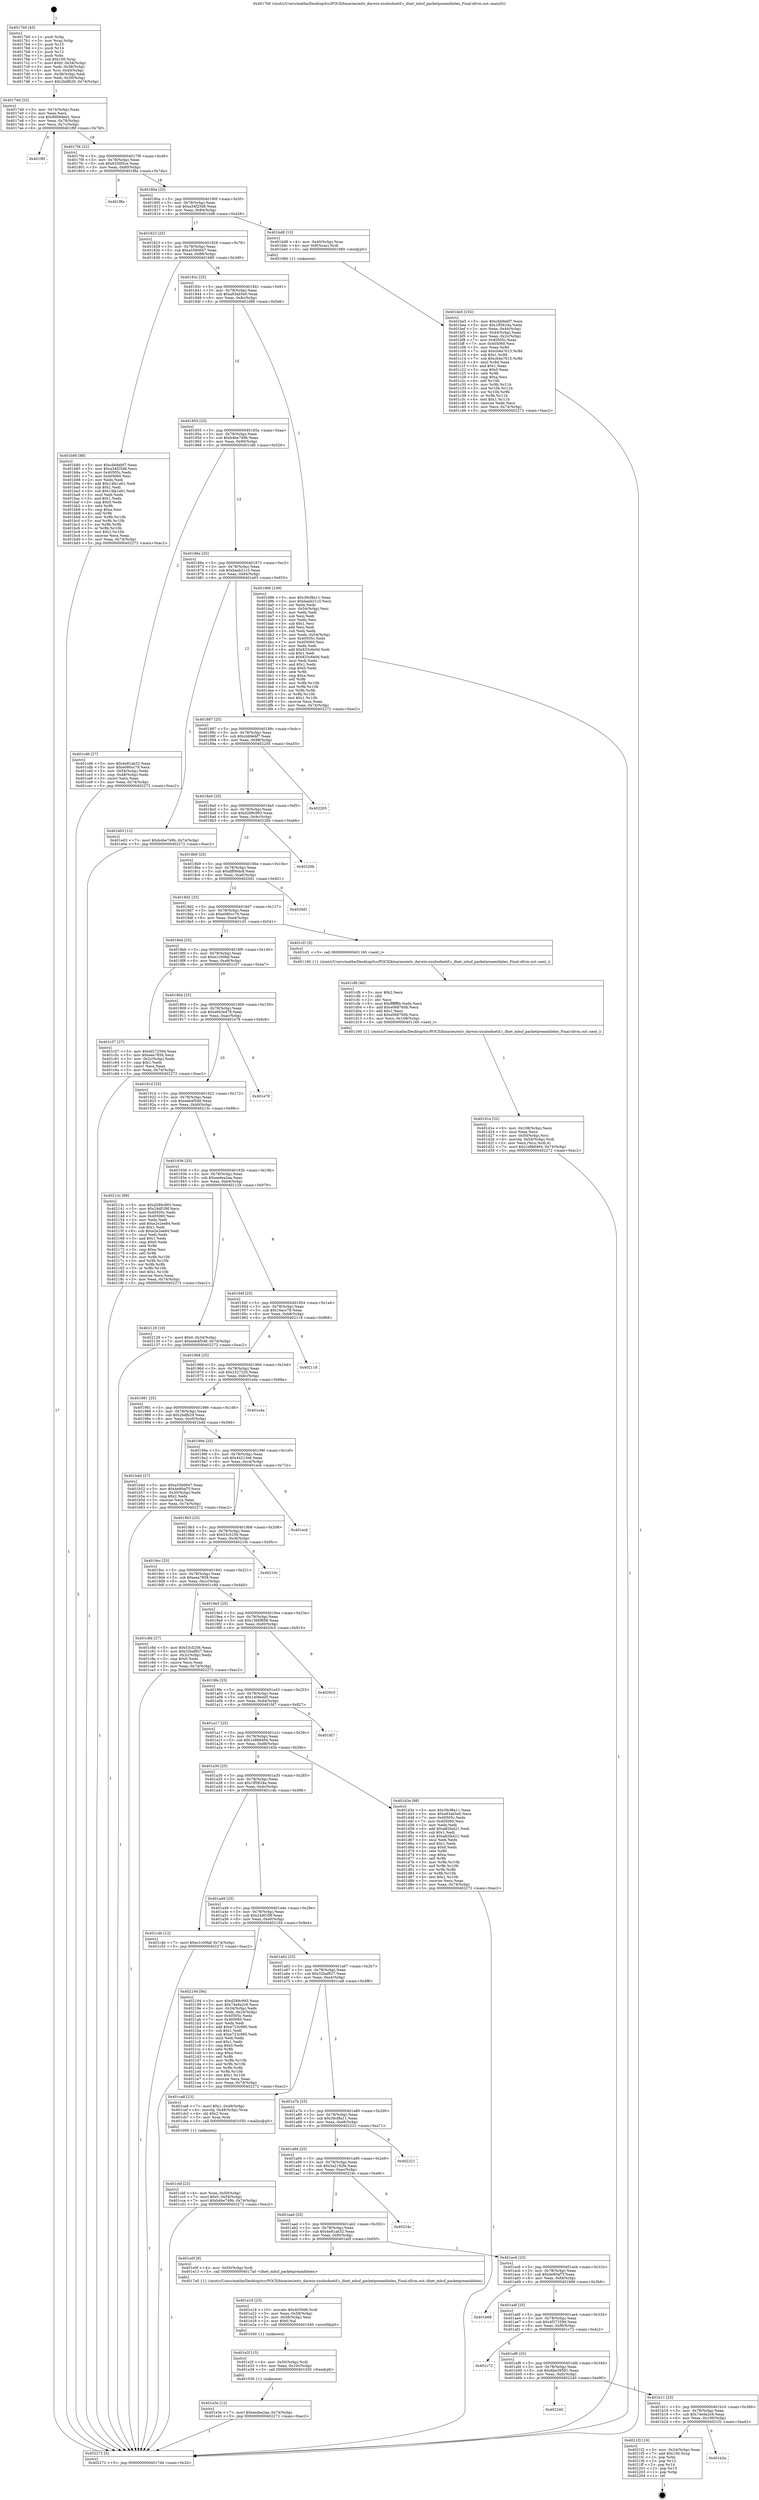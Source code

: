 digraph "0x4017b0" {
  label = "0x4017b0 (/mnt/c/Users/mathe/Desktop/tcc/POCII/binaries/extr_darwin-xnubsdnetif.c_ifnet_mbuf_packetpreamblelen_Final-ollvm.out::main(0))"
  labelloc = "t"
  node[shape=record]

  Entry [label="",width=0.3,height=0.3,shape=circle,fillcolor=black,style=filled]
  "0x4017dd" [label="{
     0x4017dd [23]\l
     | [instrs]\l
     &nbsp;&nbsp;0x4017dd \<+3\>: mov -0x74(%rbp),%eax\l
     &nbsp;&nbsp;0x4017e0 \<+2\>: mov %eax,%ecx\l
     &nbsp;&nbsp;0x4017e2 \<+6\>: sub $0x8906ded1,%ecx\l
     &nbsp;&nbsp;0x4017e8 \<+3\>: mov %eax,-0x78(%rbp)\l
     &nbsp;&nbsp;0x4017eb \<+3\>: mov %ecx,-0x7c(%rbp)\l
     &nbsp;&nbsp;0x4017ee \<+6\>: je 0000000000401f6f \<main+0x7bf\>\l
  }"]
  "0x401f6f" [label="{
     0x401f6f\l
  }", style=dashed]
  "0x4017f4" [label="{
     0x4017f4 [22]\l
     | [instrs]\l
     &nbsp;&nbsp;0x4017f4 \<+5\>: jmp 00000000004017f9 \<main+0x49\>\l
     &nbsp;&nbsp;0x4017f9 \<+3\>: mov -0x78(%rbp),%eax\l
     &nbsp;&nbsp;0x4017fc \<+5\>: sub $0x9330f5ce,%eax\l
     &nbsp;&nbsp;0x401801 \<+3\>: mov %eax,-0x80(%rbp)\l
     &nbsp;&nbsp;0x401804 \<+6\>: je 0000000000401f8a \<main+0x7da\>\l
  }"]
  Exit [label="",width=0.3,height=0.3,shape=circle,fillcolor=black,style=filled,peripheries=2]
  "0x401f8a" [label="{
     0x401f8a\l
  }", style=dashed]
  "0x40180a" [label="{
     0x40180a [25]\l
     | [instrs]\l
     &nbsp;&nbsp;0x40180a \<+5\>: jmp 000000000040180f \<main+0x5f\>\l
     &nbsp;&nbsp;0x40180f \<+3\>: mov -0x78(%rbp),%eax\l
     &nbsp;&nbsp;0x401812 \<+5\>: sub $0xa34f25d8,%eax\l
     &nbsp;&nbsp;0x401817 \<+6\>: mov %eax,-0x84(%rbp)\l
     &nbsp;&nbsp;0x40181d \<+6\>: je 0000000000401bd8 \<main+0x428\>\l
  }"]
  "0x401b2a" [label="{
     0x401b2a\l
  }", style=dashed]
  "0x401bd8" [label="{
     0x401bd8 [13]\l
     | [instrs]\l
     &nbsp;&nbsp;0x401bd8 \<+4\>: mov -0x40(%rbp),%rax\l
     &nbsp;&nbsp;0x401bdc \<+4\>: mov 0x8(%rax),%rdi\l
     &nbsp;&nbsp;0x401be0 \<+5\>: call 0000000000401060 \<atoi@plt\>\l
     | [calls]\l
     &nbsp;&nbsp;0x401060 \{1\} (unknown)\l
  }"]
  "0x401823" [label="{
     0x401823 [25]\l
     | [instrs]\l
     &nbsp;&nbsp;0x401823 \<+5\>: jmp 0000000000401828 \<main+0x78\>\l
     &nbsp;&nbsp;0x401828 \<+3\>: mov -0x78(%rbp),%eax\l
     &nbsp;&nbsp;0x40182b \<+5\>: sub $0xa5560647,%eax\l
     &nbsp;&nbsp;0x401830 \<+6\>: mov %eax,-0x88(%rbp)\l
     &nbsp;&nbsp;0x401836 \<+6\>: je 0000000000401b80 \<main+0x3d0\>\l
  }"]
  "0x4021f2" [label="{
     0x4021f2 [19]\l
     | [instrs]\l
     &nbsp;&nbsp;0x4021f2 \<+3\>: mov -0x24(%rbp),%eax\l
     &nbsp;&nbsp;0x4021f5 \<+7\>: add $0x100,%rsp\l
     &nbsp;&nbsp;0x4021fc \<+1\>: pop %rbx\l
     &nbsp;&nbsp;0x4021fd \<+2\>: pop %r12\l
     &nbsp;&nbsp;0x4021ff \<+2\>: pop %r14\l
     &nbsp;&nbsp;0x402201 \<+2\>: pop %r15\l
     &nbsp;&nbsp;0x402203 \<+1\>: pop %rbp\l
     &nbsp;&nbsp;0x402204 \<+1\>: ret\l
  }"]
  "0x401b80" [label="{
     0x401b80 [88]\l
     | [instrs]\l
     &nbsp;&nbsp;0x401b80 \<+5\>: mov $0xcbb9ebf7,%eax\l
     &nbsp;&nbsp;0x401b85 \<+5\>: mov $0xa34f25d8,%ecx\l
     &nbsp;&nbsp;0x401b8a \<+7\>: mov 0x40505c,%edx\l
     &nbsp;&nbsp;0x401b91 \<+7\>: mov 0x405060,%esi\l
     &nbsp;&nbsp;0x401b98 \<+2\>: mov %edx,%edi\l
     &nbsp;&nbsp;0x401b9a \<+6\>: add $0x14fa1a61,%edi\l
     &nbsp;&nbsp;0x401ba0 \<+3\>: sub $0x1,%edi\l
     &nbsp;&nbsp;0x401ba3 \<+6\>: sub $0x14fa1a61,%edi\l
     &nbsp;&nbsp;0x401ba9 \<+3\>: imul %edi,%edx\l
     &nbsp;&nbsp;0x401bac \<+3\>: and $0x1,%edx\l
     &nbsp;&nbsp;0x401baf \<+3\>: cmp $0x0,%edx\l
     &nbsp;&nbsp;0x401bb2 \<+4\>: sete %r8b\l
     &nbsp;&nbsp;0x401bb6 \<+3\>: cmp $0xa,%esi\l
     &nbsp;&nbsp;0x401bb9 \<+4\>: setl %r9b\l
     &nbsp;&nbsp;0x401bbd \<+3\>: mov %r8b,%r10b\l
     &nbsp;&nbsp;0x401bc0 \<+3\>: and %r9b,%r10b\l
     &nbsp;&nbsp;0x401bc3 \<+3\>: xor %r9b,%r8b\l
     &nbsp;&nbsp;0x401bc6 \<+3\>: or %r8b,%r10b\l
     &nbsp;&nbsp;0x401bc9 \<+4\>: test $0x1,%r10b\l
     &nbsp;&nbsp;0x401bcd \<+3\>: cmovne %ecx,%eax\l
     &nbsp;&nbsp;0x401bd0 \<+3\>: mov %eax,-0x74(%rbp)\l
     &nbsp;&nbsp;0x401bd3 \<+5\>: jmp 0000000000402272 \<main+0xac2\>\l
  }"]
  "0x40183c" [label="{
     0x40183c [25]\l
     | [instrs]\l
     &nbsp;&nbsp;0x40183c \<+5\>: jmp 0000000000401841 \<main+0x91\>\l
     &nbsp;&nbsp;0x401841 \<+3\>: mov -0x78(%rbp),%eax\l
     &nbsp;&nbsp;0x401844 \<+5\>: sub $0xa93ab5e0,%eax\l
     &nbsp;&nbsp;0x401849 \<+6\>: mov %eax,-0x8c(%rbp)\l
     &nbsp;&nbsp;0x40184f \<+6\>: je 0000000000401d96 \<main+0x5e6\>\l
  }"]
  "0x401b11" [label="{
     0x401b11 [25]\l
     | [instrs]\l
     &nbsp;&nbsp;0x401b11 \<+5\>: jmp 0000000000401b16 \<main+0x366\>\l
     &nbsp;&nbsp;0x401b16 \<+3\>: mov -0x78(%rbp),%eax\l
     &nbsp;&nbsp;0x401b19 \<+5\>: sub $0x74e9a2c9,%eax\l
     &nbsp;&nbsp;0x401b1e \<+6\>: mov %eax,-0x100(%rbp)\l
     &nbsp;&nbsp;0x401b24 \<+6\>: je 00000000004021f2 \<main+0xa42\>\l
  }"]
  "0x401d96" [label="{
     0x401d96 [109]\l
     | [instrs]\l
     &nbsp;&nbsp;0x401d96 \<+5\>: mov $0x39cf8a11,%eax\l
     &nbsp;&nbsp;0x401d9b \<+5\>: mov $0xbaeb21c3,%ecx\l
     &nbsp;&nbsp;0x401da0 \<+2\>: xor %edx,%edx\l
     &nbsp;&nbsp;0x401da2 \<+3\>: mov -0x54(%rbp),%esi\l
     &nbsp;&nbsp;0x401da5 \<+2\>: mov %edx,%edi\l
     &nbsp;&nbsp;0x401da7 \<+2\>: sub %esi,%edi\l
     &nbsp;&nbsp;0x401da9 \<+2\>: mov %edx,%esi\l
     &nbsp;&nbsp;0x401dab \<+3\>: sub $0x1,%esi\l
     &nbsp;&nbsp;0x401dae \<+2\>: add %esi,%edi\l
     &nbsp;&nbsp;0x401db0 \<+2\>: sub %edi,%edx\l
     &nbsp;&nbsp;0x401db2 \<+3\>: mov %edx,-0x54(%rbp)\l
     &nbsp;&nbsp;0x401db5 \<+7\>: mov 0x40505c,%edx\l
     &nbsp;&nbsp;0x401dbc \<+7\>: mov 0x405060,%esi\l
     &nbsp;&nbsp;0x401dc3 \<+2\>: mov %edx,%edi\l
     &nbsp;&nbsp;0x401dc5 \<+6\>: add $0x833c6e0d,%edi\l
     &nbsp;&nbsp;0x401dcb \<+3\>: sub $0x1,%edi\l
     &nbsp;&nbsp;0x401dce \<+6\>: sub $0x833c6e0d,%edi\l
     &nbsp;&nbsp;0x401dd4 \<+3\>: imul %edi,%edx\l
     &nbsp;&nbsp;0x401dd7 \<+3\>: and $0x1,%edx\l
     &nbsp;&nbsp;0x401dda \<+3\>: cmp $0x0,%edx\l
     &nbsp;&nbsp;0x401ddd \<+4\>: sete %r8b\l
     &nbsp;&nbsp;0x401de1 \<+3\>: cmp $0xa,%esi\l
     &nbsp;&nbsp;0x401de4 \<+4\>: setl %r9b\l
     &nbsp;&nbsp;0x401de8 \<+3\>: mov %r8b,%r10b\l
     &nbsp;&nbsp;0x401deb \<+3\>: and %r9b,%r10b\l
     &nbsp;&nbsp;0x401dee \<+3\>: xor %r9b,%r8b\l
     &nbsp;&nbsp;0x401df1 \<+3\>: or %r8b,%r10b\l
     &nbsp;&nbsp;0x401df4 \<+4\>: test $0x1,%r10b\l
     &nbsp;&nbsp;0x401df8 \<+3\>: cmovne %ecx,%eax\l
     &nbsp;&nbsp;0x401dfb \<+3\>: mov %eax,-0x74(%rbp)\l
     &nbsp;&nbsp;0x401dfe \<+5\>: jmp 0000000000402272 \<main+0xac2\>\l
  }"]
  "0x401855" [label="{
     0x401855 [25]\l
     | [instrs]\l
     &nbsp;&nbsp;0x401855 \<+5\>: jmp 000000000040185a \<main+0xaa\>\l
     &nbsp;&nbsp;0x40185a \<+3\>: mov -0x78(%rbp),%eax\l
     &nbsp;&nbsp;0x40185d \<+5\>: sub $0xb4be749b,%eax\l
     &nbsp;&nbsp;0x401862 \<+6\>: mov %eax,-0x90(%rbp)\l
     &nbsp;&nbsp;0x401868 \<+6\>: je 0000000000401cd6 \<main+0x526\>\l
  }"]
  "0x402240" [label="{
     0x402240\l
  }", style=dashed]
  "0x401cd6" [label="{
     0x401cd6 [27]\l
     | [instrs]\l
     &nbsp;&nbsp;0x401cd6 \<+5\>: mov $0x4e81ab32,%eax\l
     &nbsp;&nbsp;0x401cdb \<+5\>: mov $0xe080cc79,%ecx\l
     &nbsp;&nbsp;0x401ce0 \<+3\>: mov -0x54(%rbp),%edx\l
     &nbsp;&nbsp;0x401ce3 \<+3\>: cmp -0x48(%rbp),%edx\l
     &nbsp;&nbsp;0x401ce6 \<+3\>: cmovl %ecx,%eax\l
     &nbsp;&nbsp;0x401ce9 \<+3\>: mov %eax,-0x74(%rbp)\l
     &nbsp;&nbsp;0x401cec \<+5\>: jmp 0000000000402272 \<main+0xac2\>\l
  }"]
  "0x40186e" [label="{
     0x40186e [25]\l
     | [instrs]\l
     &nbsp;&nbsp;0x40186e \<+5\>: jmp 0000000000401873 \<main+0xc3\>\l
     &nbsp;&nbsp;0x401873 \<+3\>: mov -0x78(%rbp),%eax\l
     &nbsp;&nbsp;0x401876 \<+5\>: sub $0xbaeb21c3,%eax\l
     &nbsp;&nbsp;0x40187b \<+6\>: mov %eax,-0x94(%rbp)\l
     &nbsp;&nbsp;0x401881 \<+6\>: je 0000000000401e03 \<main+0x653\>\l
  }"]
  "0x401af8" [label="{
     0x401af8 [25]\l
     | [instrs]\l
     &nbsp;&nbsp;0x401af8 \<+5\>: jmp 0000000000401afd \<main+0x34d\>\l
     &nbsp;&nbsp;0x401afd \<+3\>: mov -0x78(%rbp),%eax\l
     &nbsp;&nbsp;0x401b00 \<+5\>: sub $0x6be39581,%eax\l
     &nbsp;&nbsp;0x401b05 \<+6\>: mov %eax,-0xfc(%rbp)\l
     &nbsp;&nbsp;0x401b0b \<+6\>: je 0000000000402240 \<main+0xa90\>\l
  }"]
  "0x401e03" [label="{
     0x401e03 [12]\l
     | [instrs]\l
     &nbsp;&nbsp;0x401e03 \<+7\>: movl $0xb4be749b,-0x74(%rbp)\l
     &nbsp;&nbsp;0x401e0a \<+5\>: jmp 0000000000402272 \<main+0xac2\>\l
  }"]
  "0x401887" [label="{
     0x401887 [25]\l
     | [instrs]\l
     &nbsp;&nbsp;0x401887 \<+5\>: jmp 000000000040188c \<main+0xdc\>\l
     &nbsp;&nbsp;0x40188c \<+3\>: mov -0x78(%rbp),%eax\l
     &nbsp;&nbsp;0x40188f \<+5\>: sub $0xcbb9ebf7,%eax\l
     &nbsp;&nbsp;0x401894 \<+6\>: mov %eax,-0x98(%rbp)\l
     &nbsp;&nbsp;0x40189a \<+6\>: je 0000000000402205 \<main+0xa55\>\l
  }"]
  "0x401c72" [label="{
     0x401c72\l
  }", style=dashed]
  "0x402205" [label="{
     0x402205\l
  }", style=dashed]
  "0x4018a0" [label="{
     0x4018a0 [25]\l
     | [instrs]\l
     &nbsp;&nbsp;0x4018a0 \<+5\>: jmp 00000000004018a5 \<main+0xf5\>\l
     &nbsp;&nbsp;0x4018a5 \<+3\>: mov -0x78(%rbp),%eax\l
     &nbsp;&nbsp;0x4018a8 \<+5\>: sub $0xd289c993,%eax\l
     &nbsp;&nbsp;0x4018ad \<+6\>: mov %eax,-0x9c(%rbp)\l
     &nbsp;&nbsp;0x4018b3 \<+6\>: je 000000000040226b \<main+0xabb\>\l
  }"]
  "0x401adf" [label="{
     0x401adf [25]\l
     | [instrs]\l
     &nbsp;&nbsp;0x401adf \<+5\>: jmp 0000000000401ae4 \<main+0x334\>\l
     &nbsp;&nbsp;0x401ae4 \<+3\>: mov -0x78(%rbp),%eax\l
     &nbsp;&nbsp;0x401ae7 \<+5\>: sub $0x4f27259d,%eax\l
     &nbsp;&nbsp;0x401aec \<+6\>: mov %eax,-0xf8(%rbp)\l
     &nbsp;&nbsp;0x401af2 \<+6\>: je 0000000000401c72 \<main+0x4c2\>\l
  }"]
  "0x40226b" [label="{
     0x40226b\l
  }", style=dashed]
  "0x4018b9" [label="{
     0x4018b9 [25]\l
     | [instrs]\l
     &nbsp;&nbsp;0x4018b9 \<+5\>: jmp 00000000004018be \<main+0x10e\>\l
     &nbsp;&nbsp;0x4018be \<+3\>: mov -0x78(%rbp),%eax\l
     &nbsp;&nbsp;0x4018c1 \<+5\>: sub $0xdff06dc8,%eax\l
     &nbsp;&nbsp;0x4018c6 \<+6\>: mov %eax,-0xa0(%rbp)\l
     &nbsp;&nbsp;0x4018cc \<+6\>: je 00000000004020d1 \<main+0x921\>\l
  }"]
  "0x401b68" [label="{
     0x401b68\l
  }", style=dashed]
  "0x4020d1" [label="{
     0x4020d1\l
  }", style=dashed]
  "0x4018d2" [label="{
     0x4018d2 [25]\l
     | [instrs]\l
     &nbsp;&nbsp;0x4018d2 \<+5\>: jmp 00000000004018d7 \<main+0x127\>\l
     &nbsp;&nbsp;0x4018d7 \<+3\>: mov -0x78(%rbp),%eax\l
     &nbsp;&nbsp;0x4018da \<+5\>: sub $0xe080cc79,%eax\l
     &nbsp;&nbsp;0x4018df \<+6\>: mov %eax,-0xa4(%rbp)\l
     &nbsp;&nbsp;0x4018e5 \<+6\>: je 0000000000401cf1 \<main+0x541\>\l
  }"]
  "0x401e3e" [label="{
     0x401e3e [12]\l
     | [instrs]\l
     &nbsp;&nbsp;0x401e3e \<+7\>: movl $0xeedea2aa,-0x74(%rbp)\l
     &nbsp;&nbsp;0x401e45 \<+5\>: jmp 0000000000402272 \<main+0xac2\>\l
  }"]
  "0x401cf1" [label="{
     0x401cf1 [5]\l
     | [instrs]\l
     &nbsp;&nbsp;0x401cf1 \<+5\>: call 0000000000401160 \<next_i\>\l
     | [calls]\l
     &nbsp;&nbsp;0x401160 \{1\} (/mnt/c/Users/mathe/Desktop/tcc/POCII/binaries/extr_darwin-xnubsdnetif.c_ifnet_mbuf_packetpreamblelen_Final-ollvm.out::next_i)\l
  }"]
  "0x4018eb" [label="{
     0x4018eb [25]\l
     | [instrs]\l
     &nbsp;&nbsp;0x4018eb \<+5\>: jmp 00000000004018f0 \<main+0x140\>\l
     &nbsp;&nbsp;0x4018f0 \<+3\>: mov -0x78(%rbp),%eax\l
     &nbsp;&nbsp;0x4018f3 \<+5\>: sub $0xe1c00faf,%eax\l
     &nbsp;&nbsp;0x4018f8 \<+6\>: mov %eax,-0xa8(%rbp)\l
     &nbsp;&nbsp;0x4018fe \<+6\>: je 0000000000401c57 \<main+0x4a7\>\l
  }"]
  "0x401e2f" [label="{
     0x401e2f [15]\l
     | [instrs]\l
     &nbsp;&nbsp;0x401e2f \<+4\>: mov -0x50(%rbp),%rdi\l
     &nbsp;&nbsp;0x401e33 \<+6\>: mov %eax,-0x10c(%rbp)\l
     &nbsp;&nbsp;0x401e39 \<+5\>: call 0000000000401030 \<free@plt\>\l
     | [calls]\l
     &nbsp;&nbsp;0x401030 \{1\} (unknown)\l
  }"]
  "0x401c57" [label="{
     0x401c57 [27]\l
     | [instrs]\l
     &nbsp;&nbsp;0x401c57 \<+5\>: mov $0x4f27259d,%eax\l
     &nbsp;&nbsp;0x401c5c \<+5\>: mov $0xeea7858,%ecx\l
     &nbsp;&nbsp;0x401c61 \<+3\>: mov -0x2c(%rbp),%edx\l
     &nbsp;&nbsp;0x401c64 \<+3\>: cmp $0x1,%edx\l
     &nbsp;&nbsp;0x401c67 \<+3\>: cmovl %ecx,%eax\l
     &nbsp;&nbsp;0x401c6a \<+3\>: mov %eax,-0x74(%rbp)\l
     &nbsp;&nbsp;0x401c6d \<+5\>: jmp 0000000000402272 \<main+0xac2\>\l
  }"]
  "0x401904" [label="{
     0x401904 [25]\l
     | [instrs]\l
     &nbsp;&nbsp;0x401904 \<+5\>: jmp 0000000000401909 \<main+0x159\>\l
     &nbsp;&nbsp;0x401909 \<+3\>: mov -0x78(%rbp),%eax\l
     &nbsp;&nbsp;0x40190c \<+5\>: sub $0xe943ed78,%eax\l
     &nbsp;&nbsp;0x401911 \<+6\>: mov %eax,-0xac(%rbp)\l
     &nbsp;&nbsp;0x401917 \<+6\>: je 0000000000401e78 \<main+0x6c8\>\l
  }"]
  "0x401e18" [label="{
     0x401e18 [23]\l
     | [instrs]\l
     &nbsp;&nbsp;0x401e18 \<+10\>: movabs $0x4030d6,%rdi\l
     &nbsp;&nbsp;0x401e22 \<+3\>: mov %eax,-0x58(%rbp)\l
     &nbsp;&nbsp;0x401e25 \<+3\>: mov -0x58(%rbp),%esi\l
     &nbsp;&nbsp;0x401e28 \<+2\>: mov $0x0,%al\l
     &nbsp;&nbsp;0x401e2a \<+5\>: call 0000000000401040 \<printf@plt\>\l
     | [calls]\l
     &nbsp;&nbsp;0x401040 \{1\} (unknown)\l
  }"]
  "0x401e78" [label="{
     0x401e78\l
  }", style=dashed]
  "0x40191d" [label="{
     0x40191d [25]\l
     | [instrs]\l
     &nbsp;&nbsp;0x40191d \<+5\>: jmp 0000000000401922 \<main+0x172\>\l
     &nbsp;&nbsp;0x401922 \<+3\>: mov -0x78(%rbp),%eax\l
     &nbsp;&nbsp;0x401925 \<+5\>: sub $0xeeb4f548,%eax\l
     &nbsp;&nbsp;0x40192a \<+6\>: mov %eax,-0xb0(%rbp)\l
     &nbsp;&nbsp;0x401930 \<+6\>: je 000000000040213c \<main+0x98c\>\l
  }"]
  "0x401ac6" [label="{
     0x401ac6 [25]\l
     | [instrs]\l
     &nbsp;&nbsp;0x401ac6 \<+5\>: jmp 0000000000401acb \<main+0x31b\>\l
     &nbsp;&nbsp;0x401acb \<+3\>: mov -0x78(%rbp),%eax\l
     &nbsp;&nbsp;0x401ace \<+5\>: sub $0x4e90af7f,%eax\l
     &nbsp;&nbsp;0x401ad3 \<+6\>: mov %eax,-0xf4(%rbp)\l
     &nbsp;&nbsp;0x401ad9 \<+6\>: je 0000000000401b68 \<main+0x3b8\>\l
  }"]
  "0x40213c" [label="{
     0x40213c [88]\l
     | [instrs]\l
     &nbsp;&nbsp;0x40213c \<+5\>: mov $0xd289c993,%eax\l
     &nbsp;&nbsp;0x402141 \<+5\>: mov $0x24df1f9f,%ecx\l
     &nbsp;&nbsp;0x402146 \<+7\>: mov 0x40505c,%edx\l
     &nbsp;&nbsp;0x40214d \<+7\>: mov 0x405060,%esi\l
     &nbsp;&nbsp;0x402154 \<+2\>: mov %edx,%edi\l
     &nbsp;&nbsp;0x402156 \<+6\>: add $0xe2e2ee84,%edi\l
     &nbsp;&nbsp;0x40215c \<+3\>: sub $0x1,%edi\l
     &nbsp;&nbsp;0x40215f \<+6\>: sub $0xe2e2ee84,%edi\l
     &nbsp;&nbsp;0x402165 \<+3\>: imul %edi,%edx\l
     &nbsp;&nbsp;0x402168 \<+3\>: and $0x1,%edx\l
     &nbsp;&nbsp;0x40216b \<+3\>: cmp $0x0,%edx\l
     &nbsp;&nbsp;0x40216e \<+4\>: sete %r8b\l
     &nbsp;&nbsp;0x402172 \<+3\>: cmp $0xa,%esi\l
     &nbsp;&nbsp;0x402175 \<+4\>: setl %r9b\l
     &nbsp;&nbsp;0x402179 \<+3\>: mov %r8b,%r10b\l
     &nbsp;&nbsp;0x40217c \<+3\>: and %r9b,%r10b\l
     &nbsp;&nbsp;0x40217f \<+3\>: xor %r9b,%r8b\l
     &nbsp;&nbsp;0x402182 \<+3\>: or %r8b,%r10b\l
     &nbsp;&nbsp;0x402185 \<+4\>: test $0x1,%r10b\l
     &nbsp;&nbsp;0x402189 \<+3\>: cmovne %ecx,%eax\l
     &nbsp;&nbsp;0x40218c \<+3\>: mov %eax,-0x74(%rbp)\l
     &nbsp;&nbsp;0x40218f \<+5\>: jmp 0000000000402272 \<main+0xac2\>\l
  }"]
  "0x401936" [label="{
     0x401936 [25]\l
     | [instrs]\l
     &nbsp;&nbsp;0x401936 \<+5\>: jmp 000000000040193b \<main+0x18b\>\l
     &nbsp;&nbsp;0x40193b \<+3\>: mov -0x78(%rbp),%eax\l
     &nbsp;&nbsp;0x40193e \<+5\>: sub $0xeedea2aa,%eax\l
     &nbsp;&nbsp;0x401943 \<+6\>: mov %eax,-0xb4(%rbp)\l
     &nbsp;&nbsp;0x401949 \<+6\>: je 0000000000402129 \<main+0x979\>\l
  }"]
  "0x401e0f" [label="{
     0x401e0f [9]\l
     | [instrs]\l
     &nbsp;&nbsp;0x401e0f \<+4\>: mov -0x50(%rbp),%rdi\l
     &nbsp;&nbsp;0x401e13 \<+5\>: call 00000000004017a0 \<ifnet_mbuf_packetpreamblelen\>\l
     | [calls]\l
     &nbsp;&nbsp;0x4017a0 \{1\} (/mnt/c/Users/mathe/Desktop/tcc/POCII/binaries/extr_darwin-xnubsdnetif.c_ifnet_mbuf_packetpreamblelen_Final-ollvm.out::ifnet_mbuf_packetpreamblelen)\l
  }"]
  "0x402129" [label="{
     0x402129 [19]\l
     | [instrs]\l
     &nbsp;&nbsp;0x402129 \<+7\>: movl $0x0,-0x34(%rbp)\l
     &nbsp;&nbsp;0x402130 \<+7\>: movl $0xeeb4f548,-0x74(%rbp)\l
     &nbsp;&nbsp;0x402137 \<+5\>: jmp 0000000000402272 \<main+0xac2\>\l
  }"]
  "0x40194f" [label="{
     0x40194f [25]\l
     | [instrs]\l
     &nbsp;&nbsp;0x40194f \<+5\>: jmp 0000000000401954 \<main+0x1a4\>\l
     &nbsp;&nbsp;0x401954 \<+3\>: mov -0x78(%rbp),%eax\l
     &nbsp;&nbsp;0x401957 \<+5\>: sub $0x16acc79,%eax\l
     &nbsp;&nbsp;0x40195c \<+6\>: mov %eax,-0xb8(%rbp)\l
     &nbsp;&nbsp;0x401962 \<+6\>: je 0000000000402118 \<main+0x968\>\l
  }"]
  "0x401aad" [label="{
     0x401aad [25]\l
     | [instrs]\l
     &nbsp;&nbsp;0x401aad \<+5\>: jmp 0000000000401ab2 \<main+0x302\>\l
     &nbsp;&nbsp;0x401ab2 \<+3\>: mov -0x78(%rbp),%eax\l
     &nbsp;&nbsp;0x401ab5 \<+5\>: sub $0x4e81ab32,%eax\l
     &nbsp;&nbsp;0x401aba \<+6\>: mov %eax,-0xf0(%rbp)\l
     &nbsp;&nbsp;0x401ac0 \<+6\>: je 0000000000401e0f \<main+0x65f\>\l
  }"]
  "0x402118" [label="{
     0x402118\l
  }", style=dashed]
  "0x401968" [label="{
     0x401968 [25]\l
     | [instrs]\l
     &nbsp;&nbsp;0x401968 \<+5\>: jmp 000000000040196d \<main+0x1bd\>\l
     &nbsp;&nbsp;0x40196d \<+3\>: mov -0x78(%rbp),%eax\l
     &nbsp;&nbsp;0x401970 \<+5\>: sub $0x2327220,%eax\l
     &nbsp;&nbsp;0x401975 \<+6\>: mov %eax,-0xbc(%rbp)\l
     &nbsp;&nbsp;0x40197b \<+6\>: je 0000000000401e4a \<main+0x69a\>\l
  }"]
  "0x40224c" [label="{
     0x40224c\l
  }", style=dashed]
  "0x401e4a" [label="{
     0x401e4a\l
  }", style=dashed]
  "0x401981" [label="{
     0x401981 [25]\l
     | [instrs]\l
     &nbsp;&nbsp;0x401981 \<+5\>: jmp 0000000000401986 \<main+0x1d6\>\l
     &nbsp;&nbsp;0x401986 \<+3\>: mov -0x78(%rbp),%eax\l
     &nbsp;&nbsp;0x401989 \<+5\>: sub $0x2bdfb29,%eax\l
     &nbsp;&nbsp;0x40198e \<+6\>: mov %eax,-0xc0(%rbp)\l
     &nbsp;&nbsp;0x401994 \<+6\>: je 0000000000401b4d \<main+0x39d\>\l
  }"]
  "0x401a94" [label="{
     0x401a94 [25]\l
     | [instrs]\l
     &nbsp;&nbsp;0x401a94 \<+5\>: jmp 0000000000401a99 \<main+0x2e9\>\l
     &nbsp;&nbsp;0x401a99 \<+3\>: mov -0x78(%rbp),%eax\l
     &nbsp;&nbsp;0x401a9c \<+5\>: sub $0x3a2192fe,%eax\l
     &nbsp;&nbsp;0x401aa1 \<+6\>: mov %eax,-0xec(%rbp)\l
     &nbsp;&nbsp;0x401aa7 \<+6\>: je 000000000040224c \<main+0xa9c\>\l
  }"]
  "0x401b4d" [label="{
     0x401b4d [27]\l
     | [instrs]\l
     &nbsp;&nbsp;0x401b4d \<+5\>: mov $0xa5560647,%eax\l
     &nbsp;&nbsp;0x401b52 \<+5\>: mov $0x4e90af7f,%ecx\l
     &nbsp;&nbsp;0x401b57 \<+3\>: mov -0x30(%rbp),%edx\l
     &nbsp;&nbsp;0x401b5a \<+3\>: cmp $0x2,%edx\l
     &nbsp;&nbsp;0x401b5d \<+3\>: cmovne %ecx,%eax\l
     &nbsp;&nbsp;0x401b60 \<+3\>: mov %eax,-0x74(%rbp)\l
     &nbsp;&nbsp;0x401b63 \<+5\>: jmp 0000000000402272 \<main+0xac2\>\l
  }"]
  "0x40199a" [label="{
     0x40199a [25]\l
     | [instrs]\l
     &nbsp;&nbsp;0x40199a \<+5\>: jmp 000000000040199f \<main+0x1ef\>\l
     &nbsp;&nbsp;0x40199f \<+3\>: mov -0x78(%rbp),%eax\l
     &nbsp;&nbsp;0x4019a2 \<+5\>: sub $0x44213e6,%eax\l
     &nbsp;&nbsp;0x4019a7 \<+6\>: mov %eax,-0xc4(%rbp)\l
     &nbsp;&nbsp;0x4019ad \<+6\>: je 0000000000401ecb \<main+0x71b\>\l
  }"]
  "0x402272" [label="{
     0x402272 [5]\l
     | [instrs]\l
     &nbsp;&nbsp;0x402272 \<+5\>: jmp 00000000004017dd \<main+0x2d\>\l
  }"]
  "0x4017b0" [label="{
     0x4017b0 [45]\l
     | [instrs]\l
     &nbsp;&nbsp;0x4017b0 \<+1\>: push %rbp\l
     &nbsp;&nbsp;0x4017b1 \<+3\>: mov %rsp,%rbp\l
     &nbsp;&nbsp;0x4017b4 \<+2\>: push %r15\l
     &nbsp;&nbsp;0x4017b6 \<+2\>: push %r14\l
     &nbsp;&nbsp;0x4017b8 \<+2\>: push %r12\l
     &nbsp;&nbsp;0x4017ba \<+1\>: push %rbx\l
     &nbsp;&nbsp;0x4017bb \<+7\>: sub $0x100,%rsp\l
     &nbsp;&nbsp;0x4017c2 \<+7\>: movl $0x0,-0x34(%rbp)\l
     &nbsp;&nbsp;0x4017c9 \<+3\>: mov %edi,-0x38(%rbp)\l
     &nbsp;&nbsp;0x4017cc \<+4\>: mov %rsi,-0x40(%rbp)\l
     &nbsp;&nbsp;0x4017d0 \<+3\>: mov -0x38(%rbp),%edi\l
     &nbsp;&nbsp;0x4017d3 \<+3\>: mov %edi,-0x30(%rbp)\l
     &nbsp;&nbsp;0x4017d6 \<+7\>: movl $0x2bdfb29,-0x74(%rbp)\l
  }"]
  "0x401be5" [label="{
     0x401be5 [102]\l
     | [instrs]\l
     &nbsp;&nbsp;0x401be5 \<+5\>: mov $0xcbb9ebf7,%ecx\l
     &nbsp;&nbsp;0x401bea \<+5\>: mov $0x1ff3624a,%edx\l
     &nbsp;&nbsp;0x401bef \<+3\>: mov %eax,-0x44(%rbp)\l
     &nbsp;&nbsp;0x401bf2 \<+3\>: mov -0x44(%rbp),%eax\l
     &nbsp;&nbsp;0x401bf5 \<+3\>: mov %eax,-0x2c(%rbp)\l
     &nbsp;&nbsp;0x401bf8 \<+7\>: mov 0x40505c,%eax\l
     &nbsp;&nbsp;0x401bff \<+7\>: mov 0x405060,%esi\l
     &nbsp;&nbsp;0x401c06 \<+3\>: mov %eax,%r8d\l
     &nbsp;&nbsp;0x401c09 \<+7\>: add $0xcb4a7615,%r8d\l
     &nbsp;&nbsp;0x401c10 \<+4\>: sub $0x1,%r8d\l
     &nbsp;&nbsp;0x401c14 \<+7\>: sub $0xcb4a7615,%r8d\l
     &nbsp;&nbsp;0x401c1b \<+4\>: imul %r8d,%eax\l
     &nbsp;&nbsp;0x401c1f \<+3\>: and $0x1,%eax\l
     &nbsp;&nbsp;0x401c22 \<+3\>: cmp $0x0,%eax\l
     &nbsp;&nbsp;0x401c25 \<+4\>: sete %r9b\l
     &nbsp;&nbsp;0x401c29 \<+3\>: cmp $0xa,%esi\l
     &nbsp;&nbsp;0x401c2c \<+4\>: setl %r10b\l
     &nbsp;&nbsp;0x401c30 \<+3\>: mov %r9b,%r11b\l
     &nbsp;&nbsp;0x401c33 \<+3\>: and %r10b,%r11b\l
     &nbsp;&nbsp;0x401c36 \<+3\>: xor %r10b,%r9b\l
     &nbsp;&nbsp;0x401c39 \<+3\>: or %r9b,%r11b\l
     &nbsp;&nbsp;0x401c3c \<+4\>: test $0x1,%r11b\l
     &nbsp;&nbsp;0x401c40 \<+3\>: cmovne %edx,%ecx\l
     &nbsp;&nbsp;0x401c43 \<+3\>: mov %ecx,-0x74(%rbp)\l
     &nbsp;&nbsp;0x401c46 \<+5\>: jmp 0000000000402272 \<main+0xac2\>\l
  }"]
  "0x402221" [label="{
     0x402221\l
  }", style=dashed]
  "0x401ecb" [label="{
     0x401ecb\l
  }", style=dashed]
  "0x4019b3" [label="{
     0x4019b3 [25]\l
     | [instrs]\l
     &nbsp;&nbsp;0x4019b3 \<+5\>: jmp 00000000004019b8 \<main+0x208\>\l
     &nbsp;&nbsp;0x4019b8 \<+3\>: mov -0x78(%rbp),%eax\l
     &nbsp;&nbsp;0x4019bb \<+5\>: sub $0x53c5256,%eax\l
     &nbsp;&nbsp;0x4019c0 \<+6\>: mov %eax,-0xc8(%rbp)\l
     &nbsp;&nbsp;0x4019c6 \<+6\>: je 000000000040210c \<main+0x95c\>\l
  }"]
  "0x401d1e" [label="{
     0x401d1e [32]\l
     | [instrs]\l
     &nbsp;&nbsp;0x401d1e \<+6\>: mov -0x108(%rbp),%ecx\l
     &nbsp;&nbsp;0x401d24 \<+3\>: imul %eax,%ecx\l
     &nbsp;&nbsp;0x401d27 \<+4\>: mov -0x50(%rbp),%rsi\l
     &nbsp;&nbsp;0x401d2b \<+4\>: movslq -0x54(%rbp),%rdi\l
     &nbsp;&nbsp;0x401d2f \<+3\>: mov %ecx,(%rsi,%rdi,4)\l
     &nbsp;&nbsp;0x401d32 \<+7\>: movl $0x1e8b6464,-0x74(%rbp)\l
     &nbsp;&nbsp;0x401d39 \<+5\>: jmp 0000000000402272 \<main+0xac2\>\l
  }"]
  "0x40210c" [label="{
     0x40210c\l
  }", style=dashed]
  "0x4019cc" [label="{
     0x4019cc [25]\l
     | [instrs]\l
     &nbsp;&nbsp;0x4019cc \<+5\>: jmp 00000000004019d1 \<main+0x221\>\l
     &nbsp;&nbsp;0x4019d1 \<+3\>: mov -0x78(%rbp),%eax\l
     &nbsp;&nbsp;0x4019d4 \<+5\>: sub $0xeea7858,%eax\l
     &nbsp;&nbsp;0x4019d9 \<+6\>: mov %eax,-0xcc(%rbp)\l
     &nbsp;&nbsp;0x4019df \<+6\>: je 0000000000401c8d \<main+0x4dd\>\l
  }"]
  "0x401cf6" [label="{
     0x401cf6 [40]\l
     | [instrs]\l
     &nbsp;&nbsp;0x401cf6 \<+5\>: mov $0x2,%ecx\l
     &nbsp;&nbsp;0x401cfb \<+1\>: cltd\l
     &nbsp;&nbsp;0x401cfc \<+2\>: idiv %ecx\l
     &nbsp;&nbsp;0x401cfe \<+6\>: imul $0xfffffffe,%edx,%ecx\l
     &nbsp;&nbsp;0x401d04 \<+6\>: add $0xe068760b,%ecx\l
     &nbsp;&nbsp;0x401d0a \<+3\>: add $0x1,%ecx\l
     &nbsp;&nbsp;0x401d0d \<+6\>: sub $0xe068760b,%ecx\l
     &nbsp;&nbsp;0x401d13 \<+6\>: mov %ecx,-0x108(%rbp)\l
     &nbsp;&nbsp;0x401d19 \<+5\>: call 0000000000401160 \<next_i\>\l
     | [calls]\l
     &nbsp;&nbsp;0x401160 \{1\} (/mnt/c/Users/mathe/Desktop/tcc/POCII/binaries/extr_darwin-xnubsdnetif.c_ifnet_mbuf_packetpreamblelen_Final-ollvm.out::next_i)\l
  }"]
  "0x401c8d" [label="{
     0x401c8d [27]\l
     | [instrs]\l
     &nbsp;&nbsp;0x401c8d \<+5\>: mov $0x53c5256,%eax\l
     &nbsp;&nbsp;0x401c92 \<+5\>: mov $0x32baf827,%ecx\l
     &nbsp;&nbsp;0x401c97 \<+3\>: mov -0x2c(%rbp),%edx\l
     &nbsp;&nbsp;0x401c9a \<+3\>: cmp $0x0,%edx\l
     &nbsp;&nbsp;0x401c9d \<+3\>: cmove %ecx,%eax\l
     &nbsp;&nbsp;0x401ca0 \<+3\>: mov %eax,-0x74(%rbp)\l
     &nbsp;&nbsp;0x401ca3 \<+5\>: jmp 0000000000402272 \<main+0xac2\>\l
  }"]
  "0x4019e5" [label="{
     0x4019e5 [25]\l
     | [instrs]\l
     &nbsp;&nbsp;0x4019e5 \<+5\>: jmp 00000000004019ea \<main+0x23a\>\l
     &nbsp;&nbsp;0x4019ea \<+3\>: mov -0x78(%rbp),%eax\l
     &nbsp;&nbsp;0x4019ed \<+5\>: sub $0x1366f698,%eax\l
     &nbsp;&nbsp;0x4019f2 \<+6\>: mov %eax,-0xd0(%rbp)\l
     &nbsp;&nbsp;0x4019f8 \<+6\>: je 00000000004020c5 \<main+0x915\>\l
  }"]
  "0x401cbf" [label="{
     0x401cbf [23]\l
     | [instrs]\l
     &nbsp;&nbsp;0x401cbf \<+4\>: mov %rax,-0x50(%rbp)\l
     &nbsp;&nbsp;0x401cc3 \<+7\>: movl $0x0,-0x54(%rbp)\l
     &nbsp;&nbsp;0x401cca \<+7\>: movl $0xb4be749b,-0x74(%rbp)\l
     &nbsp;&nbsp;0x401cd1 \<+5\>: jmp 0000000000402272 \<main+0xac2\>\l
  }"]
  "0x4020c5" [label="{
     0x4020c5\l
  }", style=dashed]
  "0x4019fe" [label="{
     0x4019fe [25]\l
     | [instrs]\l
     &nbsp;&nbsp;0x4019fe \<+5\>: jmp 0000000000401a03 \<main+0x253\>\l
     &nbsp;&nbsp;0x401a03 \<+3\>: mov -0x78(%rbp),%eax\l
     &nbsp;&nbsp;0x401a06 \<+5\>: sub $0x140fedd5,%eax\l
     &nbsp;&nbsp;0x401a0b \<+6\>: mov %eax,-0xd4(%rbp)\l
     &nbsp;&nbsp;0x401a11 \<+6\>: je 0000000000401fd7 \<main+0x827\>\l
  }"]
  "0x401a7b" [label="{
     0x401a7b [25]\l
     | [instrs]\l
     &nbsp;&nbsp;0x401a7b \<+5\>: jmp 0000000000401a80 \<main+0x2d0\>\l
     &nbsp;&nbsp;0x401a80 \<+3\>: mov -0x78(%rbp),%eax\l
     &nbsp;&nbsp;0x401a83 \<+5\>: sub $0x39cf8a11,%eax\l
     &nbsp;&nbsp;0x401a88 \<+6\>: mov %eax,-0xe8(%rbp)\l
     &nbsp;&nbsp;0x401a8e \<+6\>: je 0000000000402221 \<main+0xa71\>\l
  }"]
  "0x401fd7" [label="{
     0x401fd7\l
  }", style=dashed]
  "0x401a17" [label="{
     0x401a17 [25]\l
     | [instrs]\l
     &nbsp;&nbsp;0x401a17 \<+5\>: jmp 0000000000401a1c \<main+0x26c\>\l
     &nbsp;&nbsp;0x401a1c \<+3\>: mov -0x78(%rbp),%eax\l
     &nbsp;&nbsp;0x401a1f \<+5\>: sub $0x1e8b6464,%eax\l
     &nbsp;&nbsp;0x401a24 \<+6\>: mov %eax,-0xd8(%rbp)\l
     &nbsp;&nbsp;0x401a2a \<+6\>: je 0000000000401d3e \<main+0x58e\>\l
  }"]
  "0x401ca8" [label="{
     0x401ca8 [23]\l
     | [instrs]\l
     &nbsp;&nbsp;0x401ca8 \<+7\>: movl $0x1,-0x48(%rbp)\l
     &nbsp;&nbsp;0x401caf \<+4\>: movslq -0x48(%rbp),%rax\l
     &nbsp;&nbsp;0x401cb3 \<+4\>: shl $0x2,%rax\l
     &nbsp;&nbsp;0x401cb7 \<+3\>: mov %rax,%rdi\l
     &nbsp;&nbsp;0x401cba \<+5\>: call 0000000000401050 \<malloc@plt\>\l
     | [calls]\l
     &nbsp;&nbsp;0x401050 \{1\} (unknown)\l
  }"]
  "0x401d3e" [label="{
     0x401d3e [88]\l
     | [instrs]\l
     &nbsp;&nbsp;0x401d3e \<+5\>: mov $0x39cf8a11,%eax\l
     &nbsp;&nbsp;0x401d43 \<+5\>: mov $0xa93ab5e0,%ecx\l
     &nbsp;&nbsp;0x401d48 \<+7\>: mov 0x40505c,%edx\l
     &nbsp;&nbsp;0x401d4f \<+7\>: mov 0x405060,%esi\l
     &nbsp;&nbsp;0x401d56 \<+2\>: mov %edx,%edi\l
     &nbsp;&nbsp;0x401d58 \<+6\>: add $0xa82fa421,%edi\l
     &nbsp;&nbsp;0x401d5e \<+3\>: sub $0x1,%edi\l
     &nbsp;&nbsp;0x401d61 \<+6\>: sub $0xa82fa421,%edi\l
     &nbsp;&nbsp;0x401d67 \<+3\>: imul %edi,%edx\l
     &nbsp;&nbsp;0x401d6a \<+3\>: and $0x1,%edx\l
     &nbsp;&nbsp;0x401d6d \<+3\>: cmp $0x0,%edx\l
     &nbsp;&nbsp;0x401d70 \<+4\>: sete %r8b\l
     &nbsp;&nbsp;0x401d74 \<+3\>: cmp $0xa,%esi\l
     &nbsp;&nbsp;0x401d77 \<+4\>: setl %r9b\l
     &nbsp;&nbsp;0x401d7b \<+3\>: mov %r8b,%r10b\l
     &nbsp;&nbsp;0x401d7e \<+3\>: and %r9b,%r10b\l
     &nbsp;&nbsp;0x401d81 \<+3\>: xor %r9b,%r8b\l
     &nbsp;&nbsp;0x401d84 \<+3\>: or %r8b,%r10b\l
     &nbsp;&nbsp;0x401d87 \<+4\>: test $0x1,%r10b\l
     &nbsp;&nbsp;0x401d8b \<+3\>: cmovne %ecx,%eax\l
     &nbsp;&nbsp;0x401d8e \<+3\>: mov %eax,-0x74(%rbp)\l
     &nbsp;&nbsp;0x401d91 \<+5\>: jmp 0000000000402272 \<main+0xac2\>\l
  }"]
  "0x401a30" [label="{
     0x401a30 [25]\l
     | [instrs]\l
     &nbsp;&nbsp;0x401a30 \<+5\>: jmp 0000000000401a35 \<main+0x285\>\l
     &nbsp;&nbsp;0x401a35 \<+3\>: mov -0x78(%rbp),%eax\l
     &nbsp;&nbsp;0x401a38 \<+5\>: sub $0x1ff3624a,%eax\l
     &nbsp;&nbsp;0x401a3d \<+6\>: mov %eax,-0xdc(%rbp)\l
     &nbsp;&nbsp;0x401a43 \<+6\>: je 0000000000401c4b \<main+0x49b\>\l
  }"]
  "0x401a62" [label="{
     0x401a62 [25]\l
     | [instrs]\l
     &nbsp;&nbsp;0x401a62 \<+5\>: jmp 0000000000401a67 \<main+0x2b7\>\l
     &nbsp;&nbsp;0x401a67 \<+3\>: mov -0x78(%rbp),%eax\l
     &nbsp;&nbsp;0x401a6a \<+5\>: sub $0x32baf827,%eax\l
     &nbsp;&nbsp;0x401a6f \<+6\>: mov %eax,-0xe4(%rbp)\l
     &nbsp;&nbsp;0x401a75 \<+6\>: je 0000000000401ca8 \<main+0x4f8\>\l
  }"]
  "0x401c4b" [label="{
     0x401c4b [12]\l
     | [instrs]\l
     &nbsp;&nbsp;0x401c4b \<+7\>: movl $0xe1c00faf,-0x74(%rbp)\l
     &nbsp;&nbsp;0x401c52 \<+5\>: jmp 0000000000402272 \<main+0xac2\>\l
  }"]
  "0x401a49" [label="{
     0x401a49 [25]\l
     | [instrs]\l
     &nbsp;&nbsp;0x401a49 \<+5\>: jmp 0000000000401a4e \<main+0x29e\>\l
     &nbsp;&nbsp;0x401a4e \<+3\>: mov -0x78(%rbp),%eax\l
     &nbsp;&nbsp;0x401a51 \<+5\>: sub $0x24df1f9f,%eax\l
     &nbsp;&nbsp;0x401a56 \<+6\>: mov %eax,-0xe0(%rbp)\l
     &nbsp;&nbsp;0x401a5c \<+6\>: je 0000000000402194 \<main+0x9e4\>\l
  }"]
  "0x402194" [label="{
     0x402194 [94]\l
     | [instrs]\l
     &nbsp;&nbsp;0x402194 \<+5\>: mov $0xd289c993,%eax\l
     &nbsp;&nbsp;0x402199 \<+5\>: mov $0x74e9a2c9,%ecx\l
     &nbsp;&nbsp;0x40219e \<+3\>: mov -0x34(%rbp),%edx\l
     &nbsp;&nbsp;0x4021a1 \<+3\>: mov %edx,-0x24(%rbp)\l
     &nbsp;&nbsp;0x4021a4 \<+7\>: mov 0x40505c,%edx\l
     &nbsp;&nbsp;0x4021ab \<+7\>: mov 0x405060,%esi\l
     &nbsp;&nbsp;0x4021b2 \<+2\>: mov %edx,%edi\l
     &nbsp;&nbsp;0x4021b4 \<+6\>: add $0xe723c985,%edi\l
     &nbsp;&nbsp;0x4021ba \<+3\>: sub $0x1,%edi\l
     &nbsp;&nbsp;0x4021bd \<+6\>: sub $0xe723c985,%edi\l
     &nbsp;&nbsp;0x4021c3 \<+3\>: imul %edi,%edx\l
     &nbsp;&nbsp;0x4021c6 \<+3\>: and $0x1,%edx\l
     &nbsp;&nbsp;0x4021c9 \<+3\>: cmp $0x0,%edx\l
     &nbsp;&nbsp;0x4021cc \<+4\>: sete %r8b\l
     &nbsp;&nbsp;0x4021d0 \<+3\>: cmp $0xa,%esi\l
     &nbsp;&nbsp;0x4021d3 \<+4\>: setl %r9b\l
     &nbsp;&nbsp;0x4021d7 \<+3\>: mov %r8b,%r10b\l
     &nbsp;&nbsp;0x4021da \<+3\>: and %r9b,%r10b\l
     &nbsp;&nbsp;0x4021dd \<+3\>: xor %r9b,%r8b\l
     &nbsp;&nbsp;0x4021e0 \<+3\>: or %r8b,%r10b\l
     &nbsp;&nbsp;0x4021e3 \<+4\>: test $0x1,%r10b\l
     &nbsp;&nbsp;0x4021e7 \<+3\>: cmovne %ecx,%eax\l
     &nbsp;&nbsp;0x4021ea \<+3\>: mov %eax,-0x74(%rbp)\l
     &nbsp;&nbsp;0x4021ed \<+5\>: jmp 0000000000402272 \<main+0xac2\>\l
  }"]
  Entry -> "0x4017b0" [label=" 1"]
  "0x4017dd" -> "0x401f6f" [label=" 0"]
  "0x4017dd" -> "0x4017f4" [label=" 18"]
  "0x4021f2" -> Exit [label=" 1"]
  "0x4017f4" -> "0x401f8a" [label=" 0"]
  "0x4017f4" -> "0x40180a" [label=" 18"]
  "0x401b11" -> "0x401b2a" [label=" 0"]
  "0x40180a" -> "0x401bd8" [label=" 1"]
  "0x40180a" -> "0x401823" [label=" 17"]
  "0x401b11" -> "0x4021f2" [label=" 1"]
  "0x401823" -> "0x401b80" [label=" 1"]
  "0x401823" -> "0x40183c" [label=" 16"]
  "0x401af8" -> "0x401b11" [label=" 1"]
  "0x40183c" -> "0x401d96" [label=" 1"]
  "0x40183c" -> "0x401855" [label=" 15"]
  "0x401af8" -> "0x402240" [label=" 0"]
  "0x401855" -> "0x401cd6" [label=" 2"]
  "0x401855" -> "0x40186e" [label=" 13"]
  "0x401adf" -> "0x401af8" [label=" 1"]
  "0x40186e" -> "0x401e03" [label=" 1"]
  "0x40186e" -> "0x401887" [label=" 12"]
  "0x401adf" -> "0x401c72" [label=" 0"]
  "0x401887" -> "0x402205" [label=" 0"]
  "0x401887" -> "0x4018a0" [label=" 12"]
  "0x401ac6" -> "0x401adf" [label=" 1"]
  "0x4018a0" -> "0x40226b" [label=" 0"]
  "0x4018a0" -> "0x4018b9" [label=" 12"]
  "0x401ac6" -> "0x401b68" [label=" 0"]
  "0x4018b9" -> "0x4020d1" [label=" 0"]
  "0x4018b9" -> "0x4018d2" [label=" 12"]
  "0x402194" -> "0x402272" [label=" 1"]
  "0x4018d2" -> "0x401cf1" [label=" 1"]
  "0x4018d2" -> "0x4018eb" [label=" 11"]
  "0x40213c" -> "0x402272" [label=" 1"]
  "0x4018eb" -> "0x401c57" [label=" 1"]
  "0x4018eb" -> "0x401904" [label=" 10"]
  "0x402129" -> "0x402272" [label=" 1"]
  "0x401904" -> "0x401e78" [label=" 0"]
  "0x401904" -> "0x40191d" [label=" 10"]
  "0x401e3e" -> "0x402272" [label=" 1"]
  "0x40191d" -> "0x40213c" [label=" 1"]
  "0x40191d" -> "0x401936" [label=" 9"]
  "0x401e2f" -> "0x401e3e" [label=" 1"]
  "0x401936" -> "0x402129" [label=" 1"]
  "0x401936" -> "0x40194f" [label=" 8"]
  "0x401e18" -> "0x401e2f" [label=" 1"]
  "0x40194f" -> "0x402118" [label=" 0"]
  "0x40194f" -> "0x401968" [label=" 8"]
  "0x401aad" -> "0x401ac6" [label=" 1"]
  "0x401968" -> "0x401e4a" [label=" 0"]
  "0x401968" -> "0x401981" [label=" 8"]
  "0x401aad" -> "0x401e0f" [label=" 1"]
  "0x401981" -> "0x401b4d" [label=" 1"]
  "0x401981" -> "0x40199a" [label=" 7"]
  "0x401b4d" -> "0x402272" [label=" 1"]
  "0x4017b0" -> "0x4017dd" [label=" 1"]
  "0x402272" -> "0x4017dd" [label=" 17"]
  "0x401b80" -> "0x402272" [label=" 1"]
  "0x401bd8" -> "0x401be5" [label=" 1"]
  "0x401be5" -> "0x402272" [label=" 1"]
  "0x401a94" -> "0x401aad" [label=" 2"]
  "0x40199a" -> "0x401ecb" [label=" 0"]
  "0x40199a" -> "0x4019b3" [label=" 7"]
  "0x401a94" -> "0x40224c" [label=" 0"]
  "0x4019b3" -> "0x40210c" [label=" 0"]
  "0x4019b3" -> "0x4019cc" [label=" 7"]
  "0x401a7b" -> "0x401a94" [label=" 2"]
  "0x4019cc" -> "0x401c8d" [label=" 1"]
  "0x4019cc" -> "0x4019e5" [label=" 6"]
  "0x401a7b" -> "0x402221" [label=" 0"]
  "0x4019e5" -> "0x4020c5" [label=" 0"]
  "0x4019e5" -> "0x4019fe" [label=" 6"]
  "0x401e0f" -> "0x401e18" [label=" 1"]
  "0x4019fe" -> "0x401fd7" [label=" 0"]
  "0x4019fe" -> "0x401a17" [label=" 6"]
  "0x401e03" -> "0x402272" [label=" 1"]
  "0x401a17" -> "0x401d3e" [label=" 1"]
  "0x401a17" -> "0x401a30" [label=" 5"]
  "0x401d96" -> "0x402272" [label=" 1"]
  "0x401a30" -> "0x401c4b" [label=" 1"]
  "0x401a30" -> "0x401a49" [label=" 4"]
  "0x401c4b" -> "0x402272" [label=" 1"]
  "0x401c57" -> "0x402272" [label=" 1"]
  "0x401c8d" -> "0x402272" [label=" 1"]
  "0x401d1e" -> "0x402272" [label=" 1"]
  "0x401a49" -> "0x402194" [label=" 1"]
  "0x401a49" -> "0x401a62" [label=" 3"]
  "0x401d3e" -> "0x402272" [label=" 1"]
  "0x401a62" -> "0x401ca8" [label=" 1"]
  "0x401a62" -> "0x401a7b" [label=" 2"]
  "0x401ca8" -> "0x401cbf" [label=" 1"]
  "0x401cbf" -> "0x402272" [label=" 1"]
  "0x401cd6" -> "0x402272" [label=" 2"]
  "0x401cf1" -> "0x401cf6" [label=" 1"]
  "0x401cf6" -> "0x401d1e" [label=" 1"]
}
